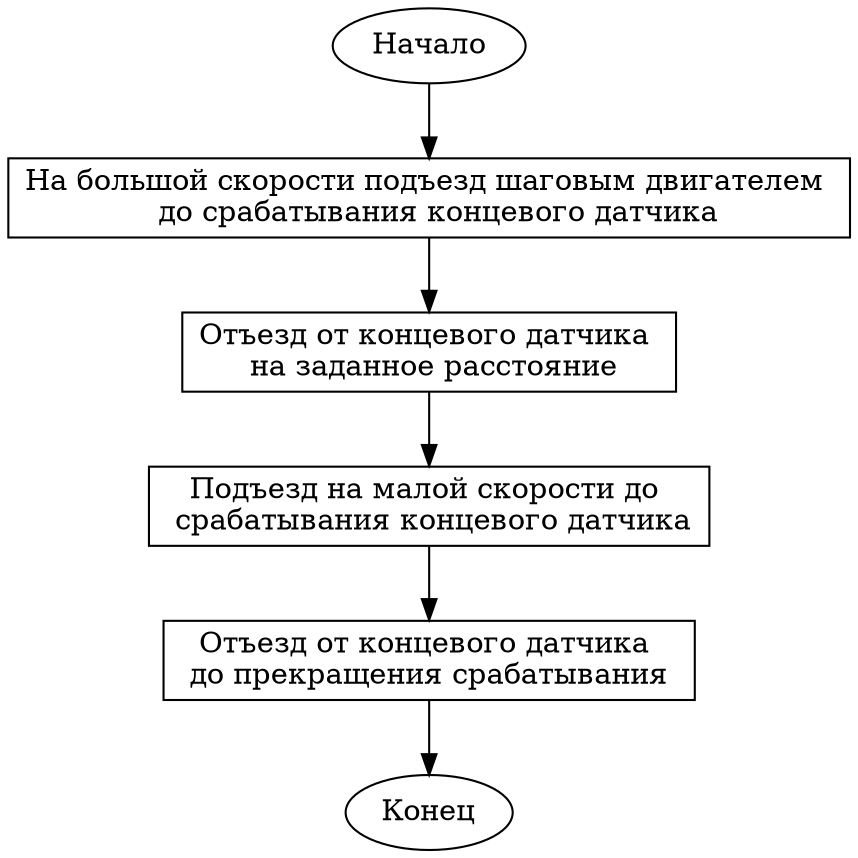 digraph "round-table" {
    A [label="Начало"]
    Start    [label="На большой скорости подъезд шаговым двигателем \n  до срабатывания концевого датчика", shape=box]
    K_END   [label="Отъезд от концевого датчика \n на заданное расстояние", shape=box]
    OT [label="Подъезд на малой скорости до \n срабатывания концевого датчика", shape=box]
    Snova   [label="Отъезд от концевого датчика \n до прекращения срабатывания ", shape=box]

    L [label="Конец"]
    A -> Start
    Start -> K_END 
    K_END -> OT 

    OT -> Snova 
    Snova -> L


}
